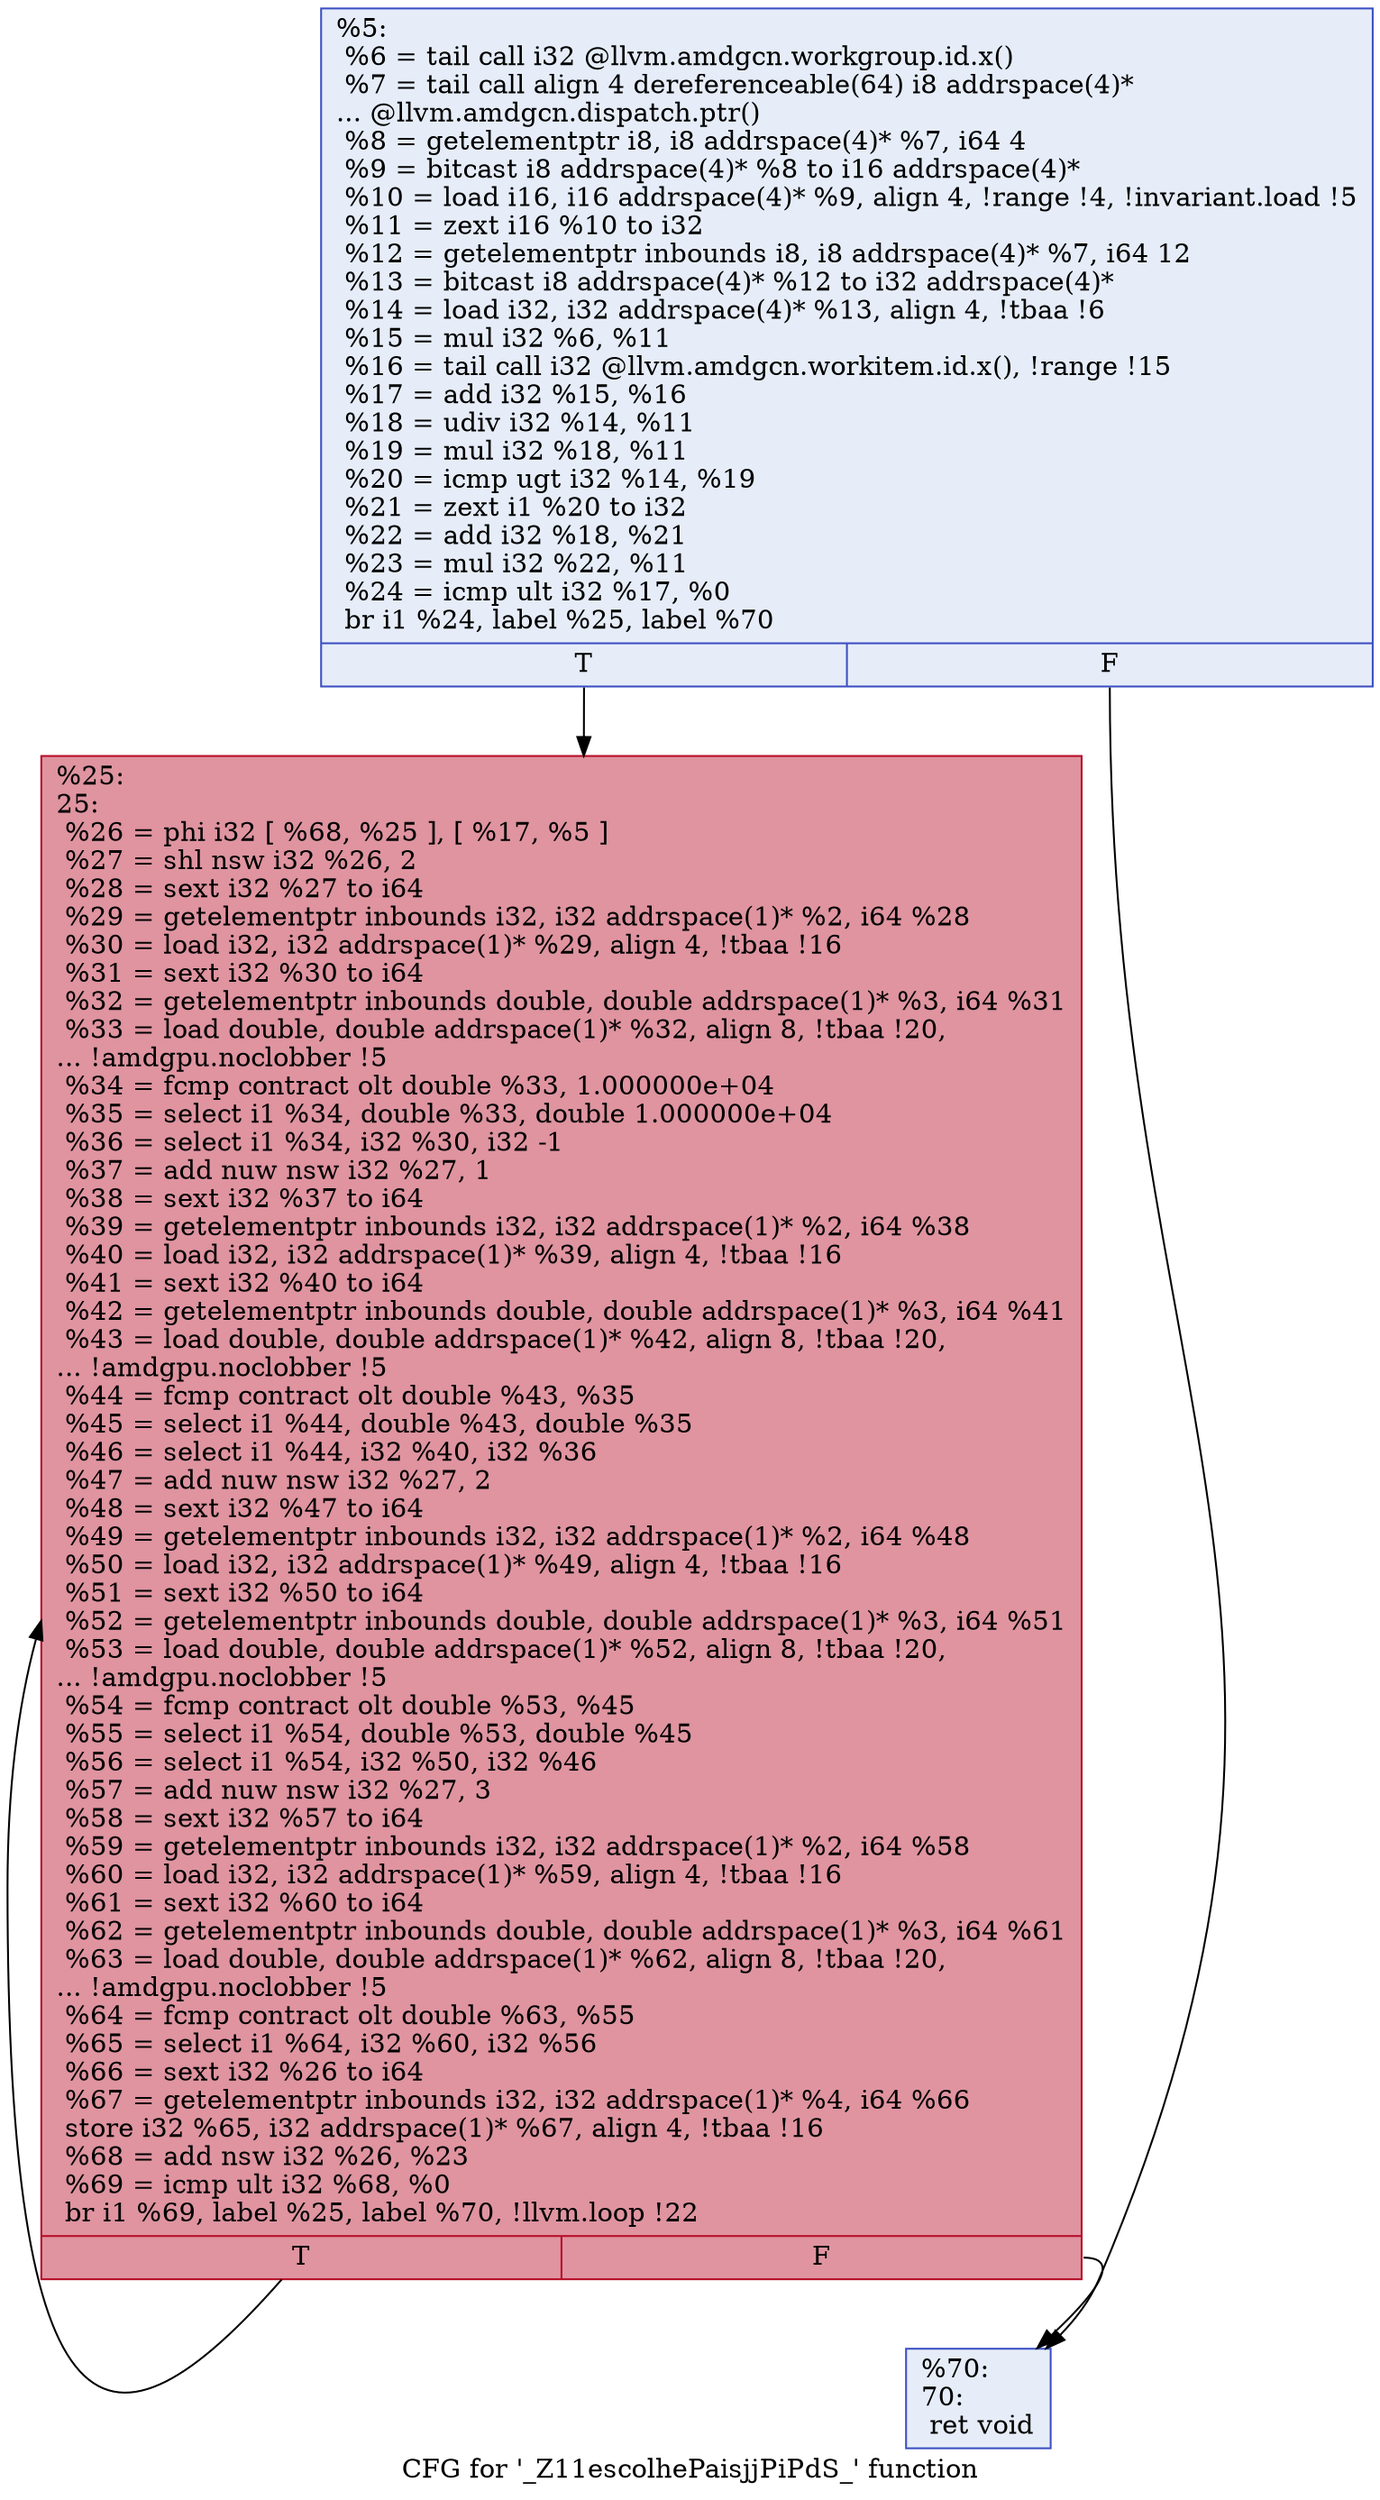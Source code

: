 digraph "CFG for '_Z11escolhePaisjjPiPdS_' function" {
	label="CFG for '_Z11escolhePaisjjPiPdS_' function";

	Node0x5704be0 [shape=record,color="#3d50c3ff", style=filled, fillcolor="#c7d7f070",label="{%5:\l  %6 = tail call i32 @llvm.amdgcn.workgroup.id.x()\l  %7 = tail call align 4 dereferenceable(64) i8 addrspace(4)*\l... @llvm.amdgcn.dispatch.ptr()\l  %8 = getelementptr i8, i8 addrspace(4)* %7, i64 4\l  %9 = bitcast i8 addrspace(4)* %8 to i16 addrspace(4)*\l  %10 = load i16, i16 addrspace(4)* %9, align 4, !range !4, !invariant.load !5\l  %11 = zext i16 %10 to i32\l  %12 = getelementptr inbounds i8, i8 addrspace(4)* %7, i64 12\l  %13 = bitcast i8 addrspace(4)* %12 to i32 addrspace(4)*\l  %14 = load i32, i32 addrspace(4)* %13, align 4, !tbaa !6\l  %15 = mul i32 %6, %11\l  %16 = tail call i32 @llvm.amdgcn.workitem.id.x(), !range !15\l  %17 = add i32 %15, %16\l  %18 = udiv i32 %14, %11\l  %19 = mul i32 %18, %11\l  %20 = icmp ugt i32 %14, %19\l  %21 = zext i1 %20 to i32\l  %22 = add i32 %18, %21\l  %23 = mul i32 %22, %11\l  %24 = icmp ult i32 %17, %0\l  br i1 %24, label %25, label %70\l|{<s0>T|<s1>F}}"];
	Node0x5704be0:s0 -> Node0x5707150;
	Node0x5704be0:s1 -> Node0x57071e0;
	Node0x5707150 [shape=record,color="#b70d28ff", style=filled, fillcolor="#b70d2870",label="{%25:\l25:                                               \l  %26 = phi i32 [ %68, %25 ], [ %17, %5 ]\l  %27 = shl nsw i32 %26, 2\l  %28 = sext i32 %27 to i64\l  %29 = getelementptr inbounds i32, i32 addrspace(1)* %2, i64 %28\l  %30 = load i32, i32 addrspace(1)* %29, align 4, !tbaa !16\l  %31 = sext i32 %30 to i64\l  %32 = getelementptr inbounds double, double addrspace(1)* %3, i64 %31\l  %33 = load double, double addrspace(1)* %32, align 8, !tbaa !20,\l... !amdgpu.noclobber !5\l  %34 = fcmp contract olt double %33, 1.000000e+04\l  %35 = select i1 %34, double %33, double 1.000000e+04\l  %36 = select i1 %34, i32 %30, i32 -1\l  %37 = add nuw nsw i32 %27, 1\l  %38 = sext i32 %37 to i64\l  %39 = getelementptr inbounds i32, i32 addrspace(1)* %2, i64 %38\l  %40 = load i32, i32 addrspace(1)* %39, align 4, !tbaa !16\l  %41 = sext i32 %40 to i64\l  %42 = getelementptr inbounds double, double addrspace(1)* %3, i64 %41\l  %43 = load double, double addrspace(1)* %42, align 8, !tbaa !20,\l... !amdgpu.noclobber !5\l  %44 = fcmp contract olt double %43, %35\l  %45 = select i1 %44, double %43, double %35\l  %46 = select i1 %44, i32 %40, i32 %36\l  %47 = add nuw nsw i32 %27, 2\l  %48 = sext i32 %47 to i64\l  %49 = getelementptr inbounds i32, i32 addrspace(1)* %2, i64 %48\l  %50 = load i32, i32 addrspace(1)* %49, align 4, !tbaa !16\l  %51 = sext i32 %50 to i64\l  %52 = getelementptr inbounds double, double addrspace(1)* %3, i64 %51\l  %53 = load double, double addrspace(1)* %52, align 8, !tbaa !20,\l... !amdgpu.noclobber !5\l  %54 = fcmp contract olt double %53, %45\l  %55 = select i1 %54, double %53, double %45\l  %56 = select i1 %54, i32 %50, i32 %46\l  %57 = add nuw nsw i32 %27, 3\l  %58 = sext i32 %57 to i64\l  %59 = getelementptr inbounds i32, i32 addrspace(1)* %2, i64 %58\l  %60 = load i32, i32 addrspace(1)* %59, align 4, !tbaa !16\l  %61 = sext i32 %60 to i64\l  %62 = getelementptr inbounds double, double addrspace(1)* %3, i64 %61\l  %63 = load double, double addrspace(1)* %62, align 8, !tbaa !20,\l... !amdgpu.noclobber !5\l  %64 = fcmp contract olt double %63, %55\l  %65 = select i1 %64, i32 %60, i32 %56\l  %66 = sext i32 %26 to i64\l  %67 = getelementptr inbounds i32, i32 addrspace(1)* %4, i64 %66\l  store i32 %65, i32 addrspace(1)* %67, align 4, !tbaa !16\l  %68 = add nsw i32 %26, %23\l  %69 = icmp ult i32 %68, %0\l  br i1 %69, label %25, label %70, !llvm.loop !22\l|{<s0>T|<s1>F}}"];
	Node0x5707150:s0 -> Node0x5707150;
	Node0x5707150:s1 -> Node0x57071e0;
	Node0x57071e0 [shape=record,color="#3d50c3ff", style=filled, fillcolor="#c7d7f070",label="{%70:\l70:                                               \l  ret void\l}"];
}
